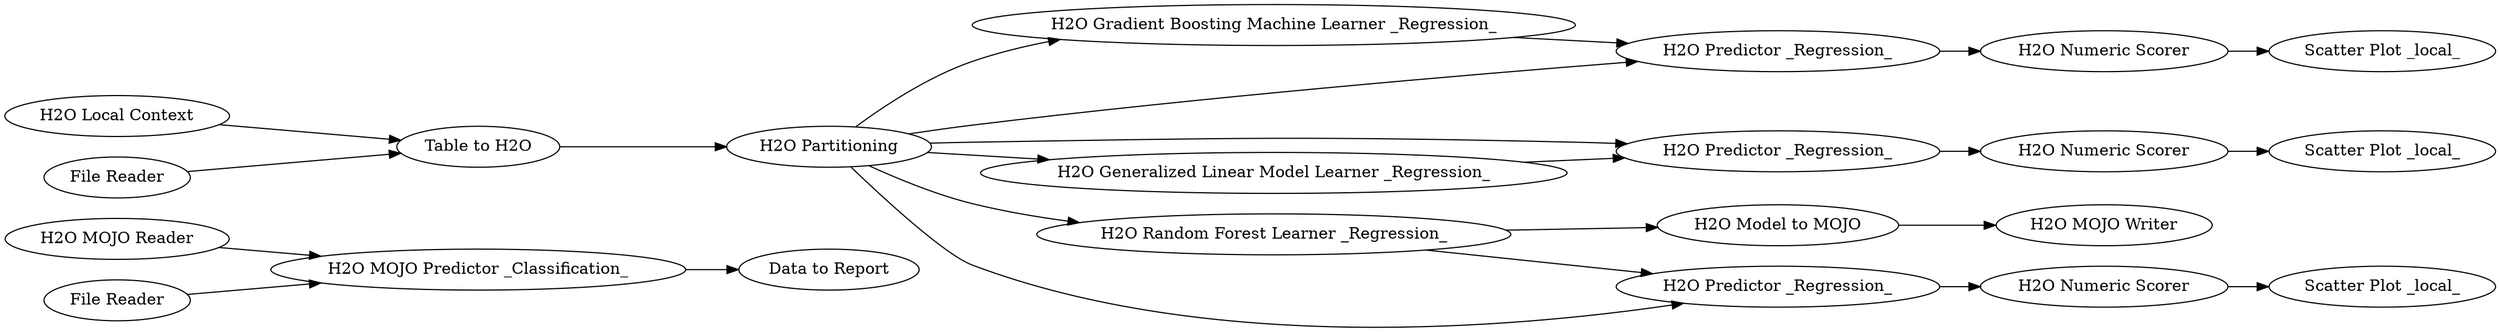 digraph {
	7 -> 8
	9 -> 21
	12 -> 13
	22 -> 19
	4 -> 22
	4 -> 11
	21 -> 20
	10 -> 22
	11 -> 12
	14 -> 15
	5 -> 7
	15 -> 16
	19 -> 17
	6 -> 7
	4 -> 10
	4 -> 14
	11 -> 14
	3 -> 4
	4 -> 21
	2 -> 3
	20 -> 18
	1 -> 3
	4 -> 9
	7 [label="H2O MOJO Predictor _Classification_"]
	9 [label="H2O Gradient Boosting Machine Learner _Regression_"]
	21 [label="H2O Predictor _Regression_"]
	18 [label="Scatter Plot _local_"]
	8 [label="Data to Report"]
	17 [label="Scatter Plot _local_"]
	3 [label="Table to H2O"]
	19 [label="H2O Numeric Scorer"]
	6 [label="File Reader"]
	15 [label="H2O Numeric Scorer"]
	12 [label="H2O Model to MOJO"]
	10 [label="H2O Generalized Linear Model Learner _Regression_"]
	16 [label="Scatter Plot _local_"]
	1 [label="File Reader"]
	22 [label="H2O Predictor _Regression_"]
	11 [label="H2O Random Forest Learner _Regression_"]
	4 [label="H2O Partitioning"]
	14 [label="H2O Predictor _Regression_"]
	5 [label="H2O MOJO Reader"]
	13 [label="H2O MOJO Writer"]
	20 [label="H2O Numeric Scorer"]
	2 [label="H2O Local Context"]
	rankdir=LR
}
